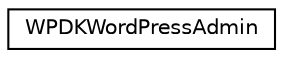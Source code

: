 digraph "Graphical Class Hierarchy"
{
  edge [fontname="Helvetica",fontsize="10",labelfontname="Helvetica",labelfontsize="10"];
  node [fontname="Helvetica",fontsize="10",shape=record];
  rankdir="LR";
  Node1 [label="WPDKWordPressAdmin",height=0.2,width=0.4,color="black", fillcolor="white", style="filled",URL="$classWPDKWordPressAdmin.html"];
}

